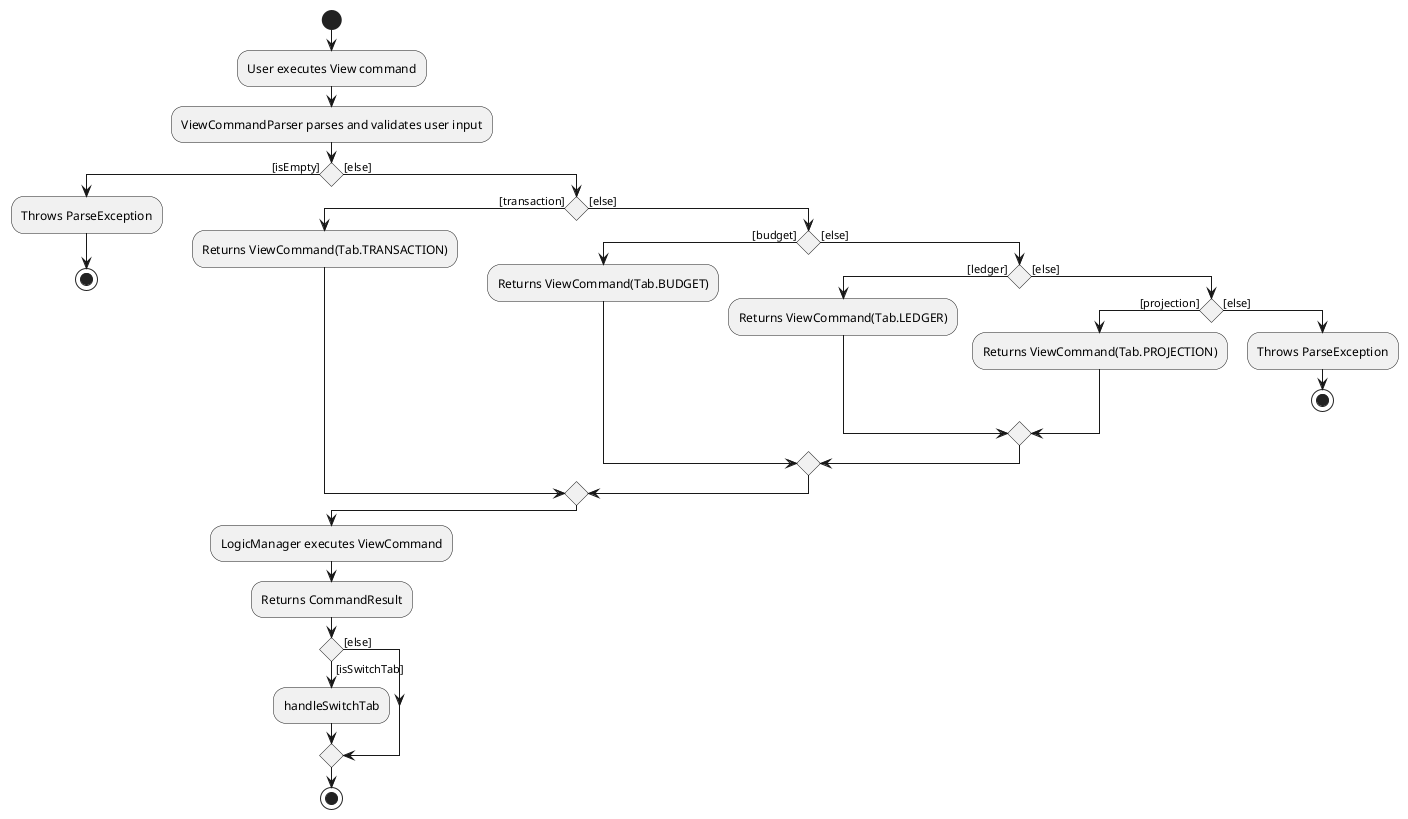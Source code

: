 @startuml
start
:User executes View command;
:ViewCommandParser parses and validates user input;
if() then ([isEmpty])
:Throws ParseException;
stop

else([else])
    if() then ([transaction])
    :Returns ViewCommand(Tab.TRANSACTION);
    else([else])
        if() then ([budget])
        :Returns ViewCommand(Tab.BUDGET);
        else([else])
            if() then ([ledger])
            :Returns ViewCommand(Tab.LEDGER);
            else([else])
                if() then ([projection])
                :Returns ViewCommand(Tab.PROJECTION);
                else([else])
                :Throws ParseException;
                stop
                endif
            endif
        endif
    endif
endif
:LogicManager executes ViewCommand;
:Returns CommandResult;
if() then([isSwitchTab])
:handleSwitchTab;
else([else])
endif
stop

@enduml
